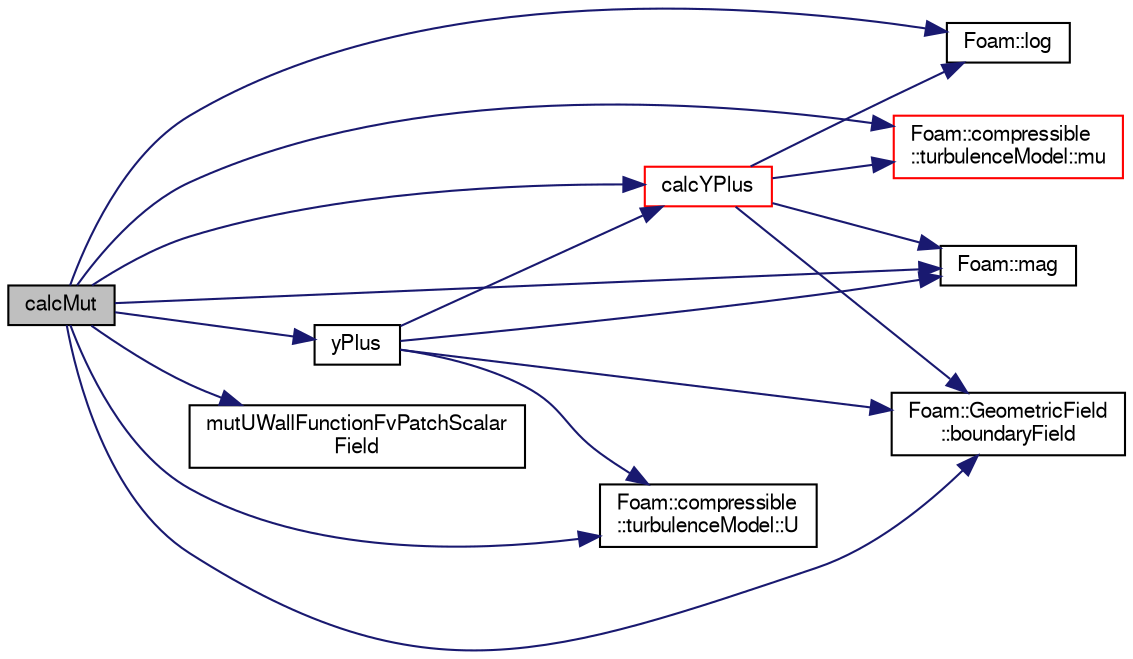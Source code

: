 digraph "calcMut"
{
  bgcolor="transparent";
  edge [fontname="FreeSans",fontsize="10",labelfontname="FreeSans",labelfontsize="10"];
  node [fontname="FreeSans",fontsize="10",shape=record];
  rankdir="LR";
  Node29 [label="calcMut",height=0.2,width=0.4,color="black", fillcolor="grey75", style="filled", fontcolor="black"];
  Node29 -> Node30 [color="midnightblue",fontsize="10",style="solid",fontname="FreeSans"];
  Node30 [label="Foam::GeometricField\l::boundaryField",height=0.2,width=0.4,color="black",URL="$a22434.html#a3c6c1a789b48ea0c5e8bff64f9c14f2d",tooltip="Return reference to GeometricBoundaryField. "];
  Node29 -> Node31 [color="midnightblue",fontsize="10",style="solid",fontname="FreeSans"];
  Node31 [label="calcYPlus",height=0.2,width=0.4,color="red",URL="$a30718.html#ad8e694d783badd5959d78884358ffb9f",tooltip="Calculate yPLus. "];
  Node31 -> Node30 [color="midnightblue",fontsize="10",style="solid",fontname="FreeSans"];
  Node31 -> Node32 [color="midnightblue",fontsize="10",style="solid",fontname="FreeSans"];
  Node32 [label="Foam::log",height=0.2,width=0.4,color="black",URL="$a21124.html#a6e89590da9859ad497977e08f110d4b5"];
  Node31 -> Node33 [color="midnightblue",fontsize="10",style="solid",fontname="FreeSans"];
  Node33 [label="Foam::mag",height=0.2,width=0.4,color="black",URL="$a21124.html#a929da2a3fdcf3dacbbe0487d3a330dae"];
  Node31 -> Node35 [color="midnightblue",fontsize="10",style="solid",fontname="FreeSans"];
  Node35 [label="Foam::compressible\l::turbulenceModel::mu",height=0.2,width=0.4,color="red",URL="$a30818.html#a54025d7e9635694b562bfb981e31e6da",tooltip="Return the laminar viscosity. "];
  Node29 -> Node32 [color="midnightblue",fontsize="10",style="solid",fontname="FreeSans"];
  Node29 -> Node33 [color="midnightblue",fontsize="10",style="solid",fontname="FreeSans"];
  Node29 -> Node35 [color="midnightblue",fontsize="10",style="solid",fontname="FreeSans"];
  Node29 -> Node39 [color="midnightblue",fontsize="10",style="solid",fontname="FreeSans"];
  Node39 [label="mutUWallFunctionFvPatchScalar\lField",height=0.2,width=0.4,color="black",URL="$a30718.html#a1aeb1bfde1f75519a78bdd417df4e8cb",tooltip="Construct from patch and internal field. "];
  Node29 -> Node40 [color="midnightblue",fontsize="10",style="solid",fontname="FreeSans"];
  Node40 [label="Foam::compressible\l::turbulenceModel::U",height=0.2,width=0.4,color="black",URL="$a30818.html#a536d168d7b335fe81f506f232b5b4872",tooltip="Access function to velocity field. "];
  Node29 -> Node41 [color="midnightblue",fontsize="10",style="solid",fontname="FreeSans"];
  Node41 [label="yPlus",height=0.2,width=0.4,color="black",URL="$a30718.html#a0de83d05eb8aabc5f8cf747584ef03c3",tooltip="Calculate and return the yPlus at the boundary. "];
  Node41 -> Node40 [color="midnightblue",fontsize="10",style="solid",fontname="FreeSans"];
  Node41 -> Node30 [color="midnightblue",fontsize="10",style="solid",fontname="FreeSans"];
  Node41 -> Node33 [color="midnightblue",fontsize="10",style="solid",fontname="FreeSans"];
  Node41 -> Node31 [color="midnightblue",fontsize="10",style="solid",fontname="FreeSans"];
}
